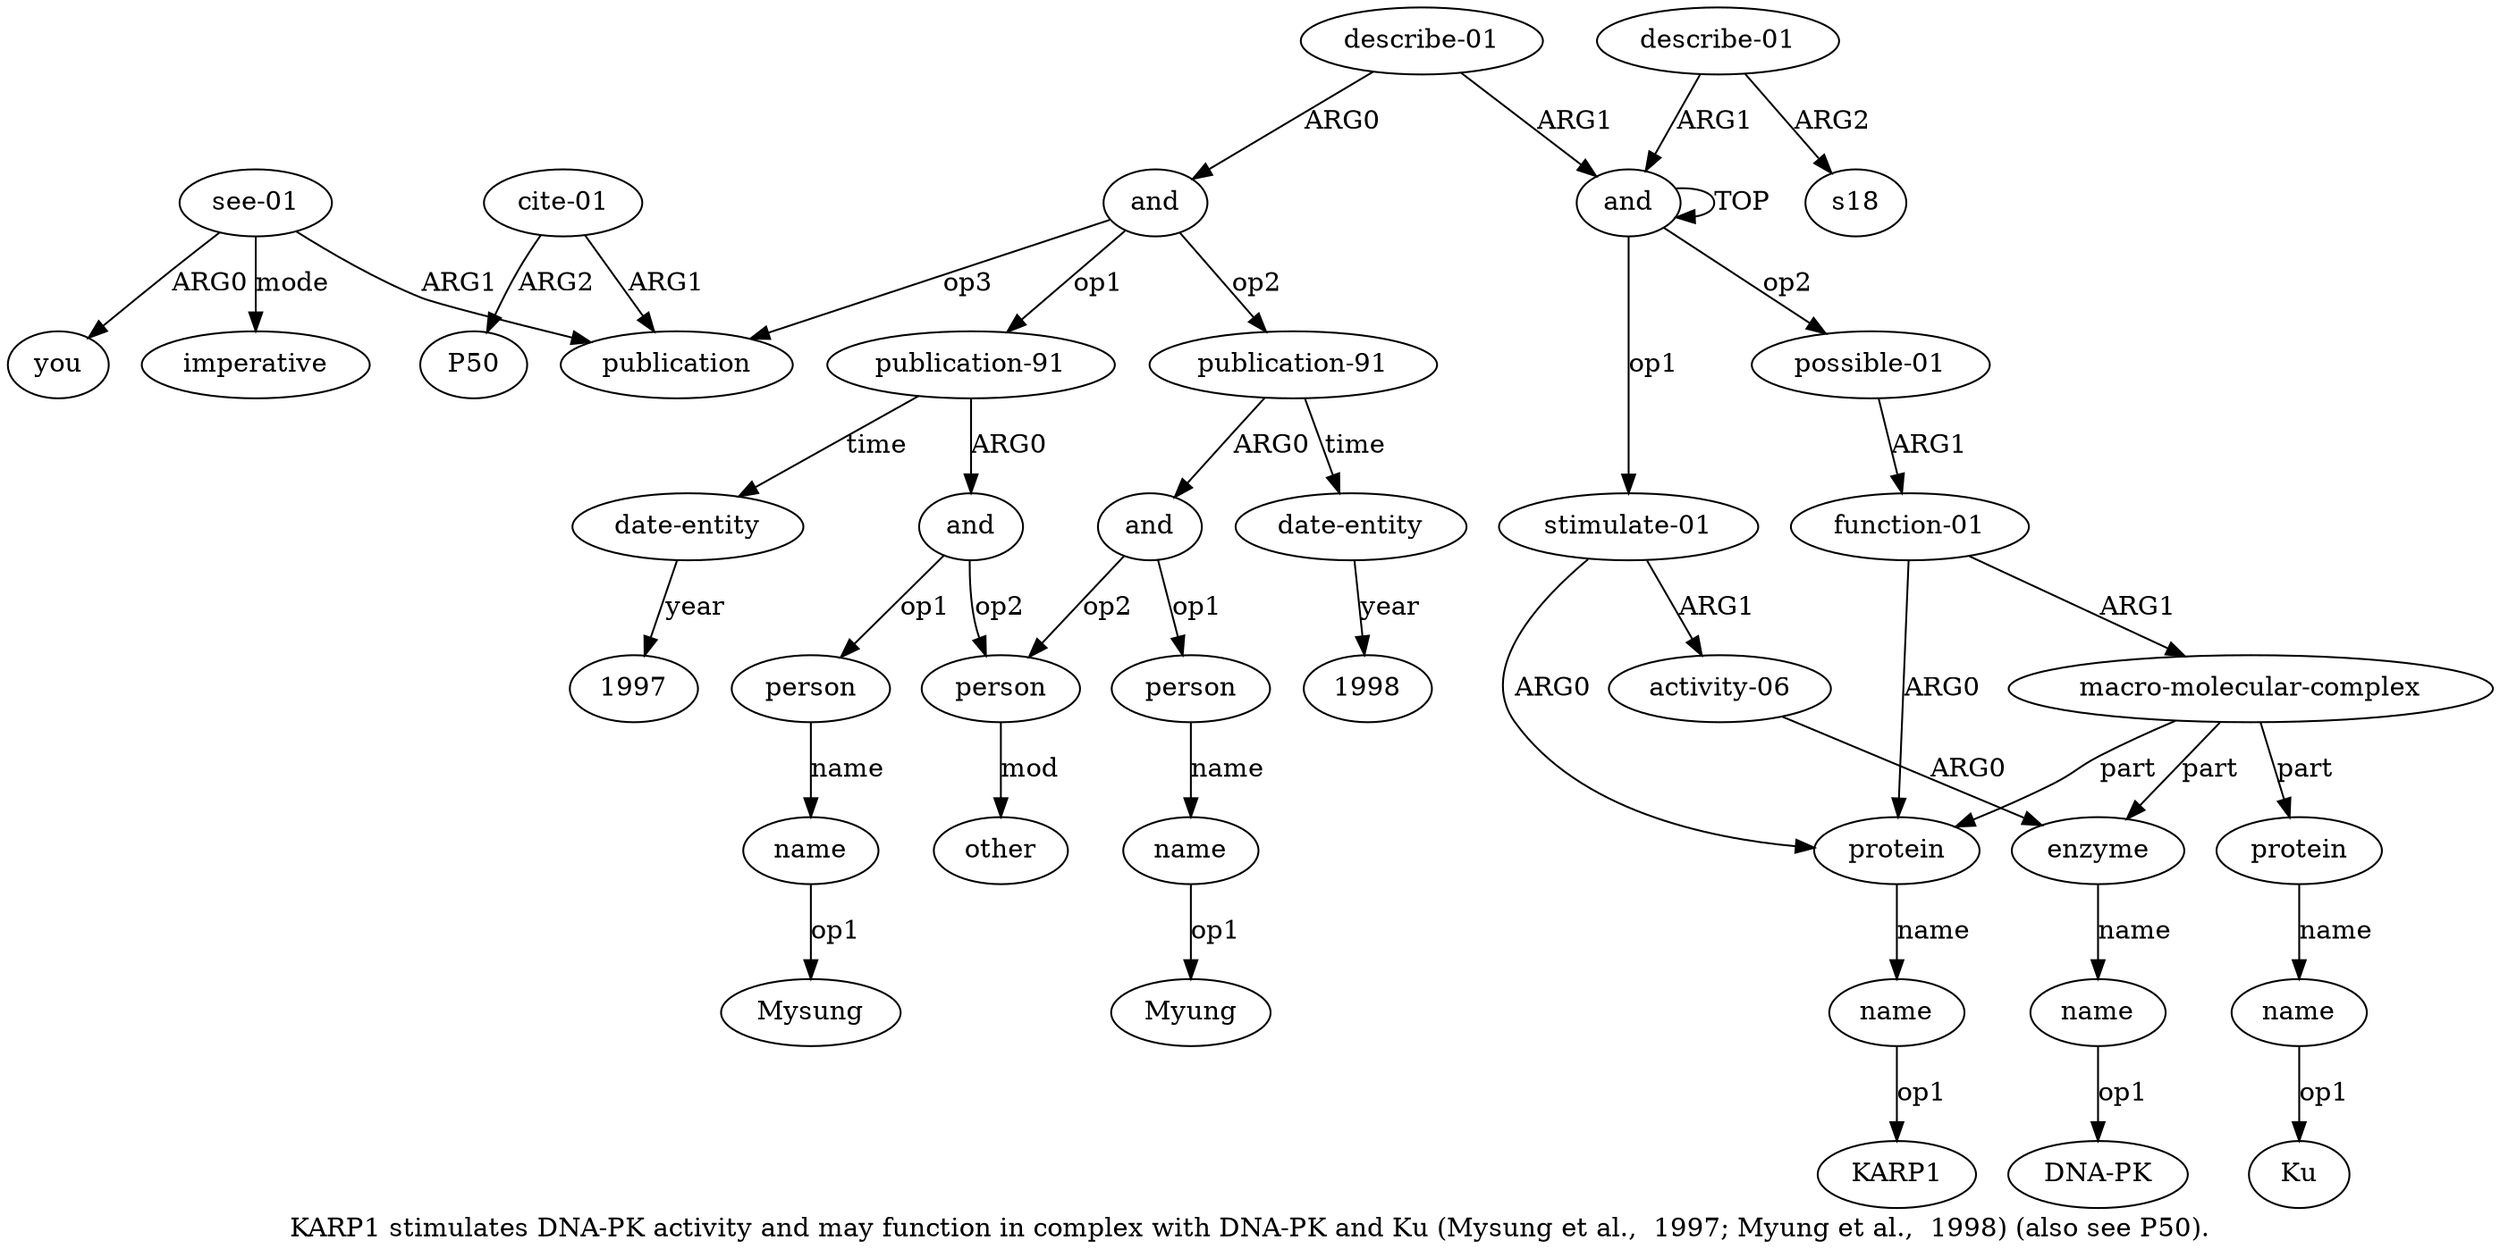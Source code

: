 digraph  {
	graph [label="KARP1 stimulates DNA-PK activity and may function in complex with DNA-PK and Ku (Mysung et al.,  1997; Myung et al.,  1998) (also \
see P50)."];
	node [label="\N"];
	a20	 [color=black,
		gold_ind=20,
		gold_label="date-entity",
		label="date-entity",
		test_ind=20,
		test_label="date-entity"];
	"a20 1997"	 [color=black,
		gold_ind=-1,
		gold_label=1997,
		label=1997,
		test_ind=-1,
		test_label=1997];
	a20 -> "a20 1997" [key=0,
	color=black,
	gold_label=year,
	label=year,
	test_label=year];
a21 [color=black,
	gold_ind=21,
	gold_label="publication-91",
	label="publication-91",
	test_ind=21,
	test_label="publication-91"];
a22 [color=black,
	gold_ind=22,
	gold_label=and,
	label=and,
	test_ind=22,
	test_label=and];
a21 -> a22 [key=0,
color=black,
gold_label=ARG0,
label=ARG0,
test_label=ARG0];
a25 [color=black,
gold_ind=25,
gold_label="date-entity",
label="date-entity",
test_ind=25,
test_label="date-entity"];
a21 -> a25 [key=0,
color=black,
gold_label=time,
label=time,
test_label=time];
a23 [color=black,
gold_ind=23,
gold_label=person,
label=person,
test_ind=23,
test_label=person];
a22 -> a23 [key=0,
color=black,
gold_label=op1,
label=op1,
test_label=op1];
a18 [color=black,
gold_ind=18,
gold_label=person,
label=person,
test_ind=18,
test_label=person];
a22 -> a18 [key=0,
color=black,
gold_label=op2,
label=op2,
test_label=op2];
a24 [color=black,
gold_ind=24,
gold_label=name,
label=name,
test_ind=24,
test_label=name];
a23 -> a24 [key=0,
color=black,
gold_label=name,
label=name,
test_label=name];
"a24 Myung" [color=black,
gold_ind=-1,
gold_label=Myung,
label=Myung,
test_ind=-1,
test_label=Myung];
a24 -> "a24 Myung" [key=0,
color=black,
gold_label=op1,
label=op1,
test_label=op1];
"a25 1998" [color=black,
gold_ind=-1,
gold_label=1998,
label=1998,
test_ind=-1,
test_label=1998];
a25 -> "a25 1998" [key=0,
color=black,
gold_label=year,
label=year,
test_label=year];
a26 [color=black,
gold_ind=26,
gold_label=publication,
label=publication,
test_ind=26,
test_label=publication];
a27 [color=black,
gold_ind=27,
gold_label="cite-01",
label="cite-01",
test_ind=27,
test_label="cite-01"];
a27 -> a26 [key=0,
color=black,
gold_label=ARG1,
label=ARG1,
test_label=ARG1];
"a27 P50" [color=black,
gold_ind=-1,
gold_label=P50,
label=P50,
test_ind=-1,
test_label=P50];
a27 -> "a27 P50" [key=0,
color=black,
gold_label=ARG2,
label=ARG2,
test_label=ARG2];
a28 [color=black,
gold_ind=28,
gold_label="see-01",
label="see-01",
test_ind=28,
test_label="see-01"];
a28 -> a26 [key=0,
color=black,
gold_label=ARG1,
label=ARG1,
test_label=ARG1];
a29 [color=black,
gold_ind=29,
gold_label=you,
label=you,
test_ind=29,
test_label=you];
a28 -> a29 [key=0,
color=black,
gold_label=ARG0,
label=ARG0,
test_label=ARG0];
"a28 imperative" [color=black,
gold_ind=-1,
gold_label=imperative,
label=imperative,
test_ind=-1,
test_label=imperative];
a28 -> "a28 imperative" [key=0,
color=black,
gold_label=mode,
label=mode,
test_label=mode];
a31 [color=black,
gold_ind=31,
gold_label=s18,
label=s18,
test_ind=31,
test_label=s18];
a30 [color=black,
gold_ind=30,
gold_label="describe-01",
label="describe-01",
test_ind=30,
test_label="describe-01"];
a30 -> a31 [key=0,
color=black,
gold_label=ARG2,
label=ARG2,
test_label=ARG2];
a0 [color=black,
gold_ind=0,
gold_label=and,
label=and,
test_ind=0,
test_label=and];
a30 -> a0 [key=0,
color=black,
gold_label=ARG1,
label=ARG1,
test_label=ARG1];
a15 [color=black,
gold_ind=15,
gold_label=and,
label=and,
test_ind=15,
test_label=and];
a16 [color=black,
gold_ind=16,
gold_label=person,
label=person,
test_ind=16,
test_label=person];
a15 -> a16 [key=0,
color=black,
gold_label=op1,
label=op1,
test_label=op1];
a15 -> a18 [key=0,
color=black,
gold_label=op2,
label=op2,
test_label=op2];
a14 [color=black,
gold_ind=14,
gold_label="publication-91",
label="publication-91",
test_ind=14,
test_label="publication-91"];
a14 -> a20 [key=0,
color=black,
gold_label=time,
label=time,
test_label=time];
a14 -> a15 [key=0,
color=black,
gold_label=ARG0,
label=ARG0,
test_label=ARG0];
a17 [color=black,
gold_ind=17,
gold_label=name,
label=name,
test_ind=17,
test_label=name];
"a17 Mysung" [color=black,
gold_ind=-1,
gold_label=Mysung,
label=Mysung,
test_ind=-1,
test_label=Mysung];
a17 -> "a17 Mysung" [key=0,
color=black,
gold_label=op1,
label=op1,
test_label=op1];
a16 -> a17 [key=0,
color=black,
gold_label=name,
label=name,
test_label=name];
a11 [color=black,
gold_ind=11,
gold_label=name,
label=name,
test_ind=11,
test_label=name];
"a11 Ku" [color=black,
gold_ind=-1,
gold_label=Ku,
label=Ku,
test_ind=-1,
test_label=Ku];
a11 -> "a11 Ku" [key=0,
color=black,
gold_label=op1,
label=op1,
test_label=op1];
a10 [color=black,
gold_ind=10,
gold_label=protein,
label=protein,
test_ind=10,
test_label=protein];
a10 -> a11 [key=0,
color=black,
gold_label=name,
label=name,
test_label=name];
a13 [color=black,
gold_ind=13,
gold_label=and,
label=and,
test_ind=13,
test_label=and];
a13 -> a21 [key=0,
color=black,
gold_label=op2,
label=op2,
test_label=op2];
a13 -> a26 [key=0,
color=black,
gold_label=op3,
label=op3,
test_label=op3];
a13 -> a14 [key=0,
color=black,
gold_label=op1,
label=op1,
test_label=op1];
a12 [color=black,
gold_ind=12,
gold_label="describe-01",
label="describe-01",
test_ind=12,
test_label="describe-01"];
a12 -> a13 [key=0,
color=black,
gold_label=ARG0,
label=ARG0,
test_label=ARG0];
a12 -> a0 [key=0,
color=black,
gold_label=ARG1,
label=ARG1,
test_label=ARG1];
a19 [color=black,
gold_ind=19,
gold_label=other,
label=other,
test_ind=19,
test_label=other];
a18 -> a19 [key=0,
color=black,
gold_label=mod,
label=mod,
test_label=mod];
"a6 DNA-PK" [color=black,
gold_ind=-1,
gold_label="DNA-PK",
label="DNA-PK",
test_ind=-1,
test_label="DNA-PK"];
a1 [color=black,
gold_ind=1,
gold_label="stimulate-01",
label="stimulate-01",
test_ind=1,
test_label="stimulate-01"];
a2 [color=black,
gold_ind=2,
gold_label=protein,
label=protein,
test_ind=2,
test_label=protein];
a1 -> a2 [key=0,
color=black,
gold_label=ARG0,
label=ARG0,
test_label=ARG0];
a4 [color=black,
gold_ind=4,
gold_label="activity-06",
label="activity-06",
test_ind=4,
test_label="activity-06"];
a1 -> a4 [key=0,
color=black,
gold_label=ARG1,
label=ARG1,
test_label=ARG1];
a0 -> a1 [key=0,
color=black,
gold_label=op1,
label=op1,
test_label=op1];
a0 -> a0 [key=0,
color=black,
gold_label=TOP,
label=TOP,
test_label=TOP];
a7 [color=black,
gold_ind=7,
gold_label="possible-01",
label="possible-01",
test_ind=7,
test_label="possible-01"];
a0 -> a7 [key=0,
color=black,
gold_label=op2,
label=op2,
test_label=op2];
a3 [color=black,
gold_ind=3,
gold_label=name,
label=name,
test_ind=3,
test_label=name];
"a3 KARP1" [color=black,
gold_ind=-1,
gold_label=KARP1,
label=KARP1,
test_ind=-1,
test_label=KARP1];
a3 -> "a3 KARP1" [key=0,
color=black,
gold_label=op1,
label=op1,
test_label=op1];
a2 -> a3 [key=0,
color=black,
gold_label=name,
label=name,
test_label=name];
a5 [color=black,
gold_ind=5,
gold_label=enzyme,
label=enzyme,
test_ind=5,
test_label=enzyme];
a6 [color=black,
gold_ind=6,
gold_label=name,
label=name,
test_ind=6,
test_label=name];
a5 -> a6 [key=0,
color=black,
gold_label=name,
label=name,
test_label=name];
a4 -> a5 [key=0,
color=black,
gold_label=ARG0,
label=ARG0,
test_label=ARG0];
a8 [color=black,
gold_ind=8,
gold_label="function-01",
label="function-01",
test_ind=8,
test_label="function-01"];
a7 -> a8 [key=0,
color=black,
gold_label=ARG1,
label=ARG1,
test_label=ARG1];
a6 -> "a6 DNA-PK" [key=0,
color=black,
gold_label=op1,
label=op1,
test_label=op1];
a9 [color=black,
gold_ind=9,
gold_label="macro-molecular-complex",
label="macro-molecular-complex",
test_ind=9,
test_label="macro-molecular-complex"];
a9 -> a10 [key=0,
color=black,
gold_label=part,
label=part,
test_label=part];
a9 -> a2 [key=0,
color=black,
gold_label=part,
label=part,
test_label=part];
a9 -> a5 [key=0,
color=black,
gold_label=part,
label=part,
test_label=part];
a8 -> a2 [key=0,
color=black,
gold_label=ARG0,
label=ARG0,
test_label=ARG0];
a8 -> a9 [key=0,
color=black,
gold_label=ARG1,
label=ARG1,
test_label=ARG1];
}
